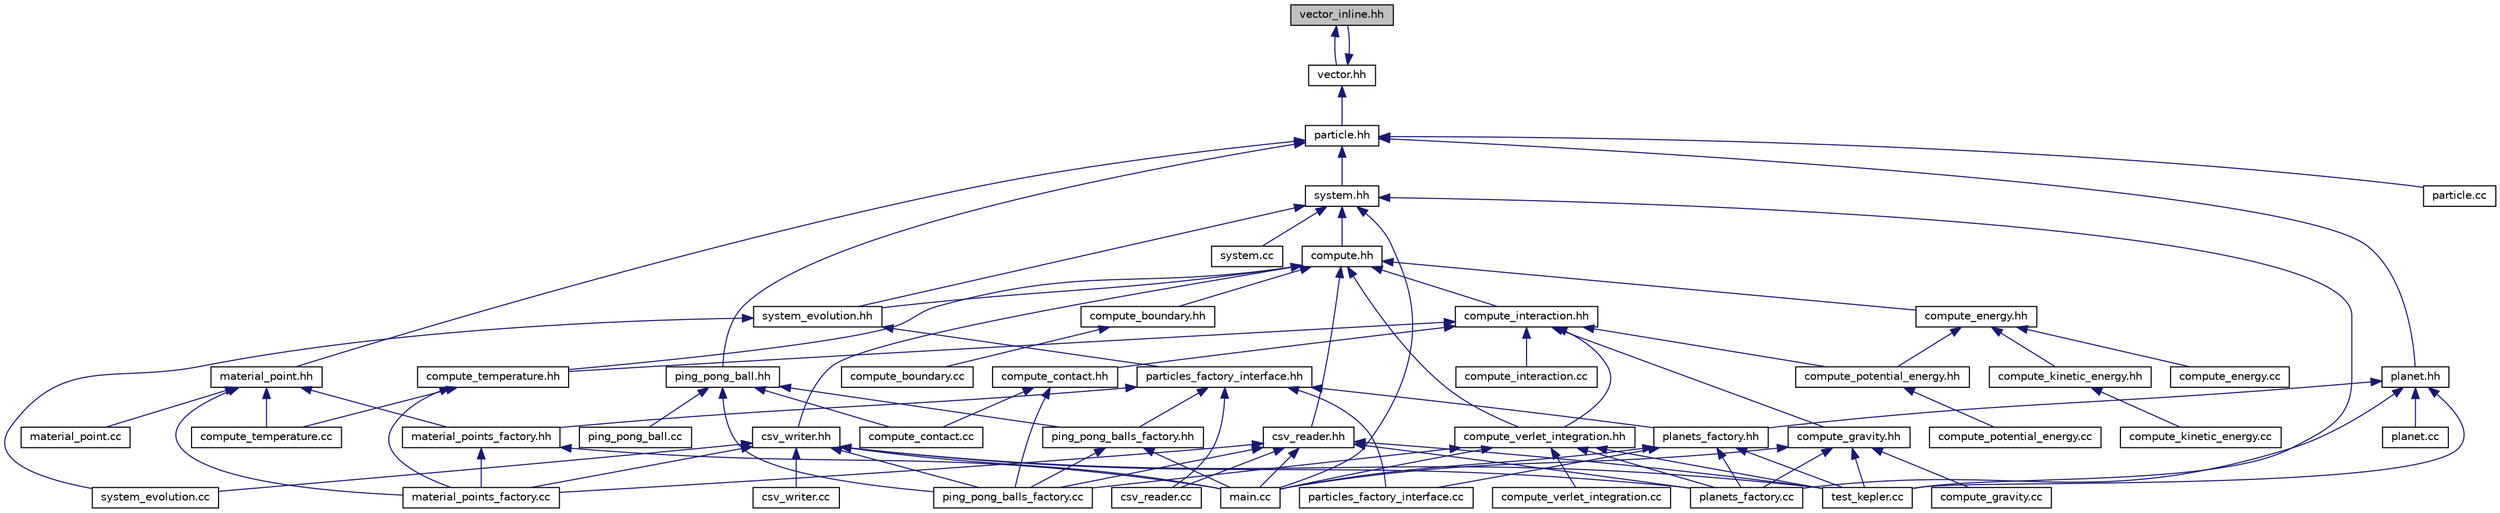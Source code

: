digraph "vector_inline.hh"
{
  edge [fontname="Helvetica",fontsize="10",labelfontname="Helvetica",labelfontsize="10"];
  node [fontname="Helvetica",fontsize="10",shape=record];
  Node6 [label="vector_inline.hh",height=0.2,width=0.4,color="black", fillcolor="grey75", style="filled", fontcolor="black"];
  Node6 -> Node7 [dir="back",color="midnightblue",fontsize="10",style="solid",fontname="Helvetica"];
  Node7 [label="vector.hh",height=0.2,width=0.4,color="black", fillcolor="white", style="filled",URL="$vector_8hh.html"];
  Node7 -> Node8 [dir="back",color="midnightblue",fontsize="10",style="solid",fontname="Helvetica"];
  Node8 [label="particle.hh",height=0.2,width=0.4,color="black", fillcolor="white", style="filled",URL="$particle_8hh.html"];
  Node8 -> Node9 [dir="back",color="midnightblue",fontsize="10",style="solid",fontname="Helvetica"];
  Node9 [label="system.hh",height=0.2,width=0.4,color="black", fillcolor="white", style="filled",URL="$system_8hh.html"];
  Node9 -> Node10 [dir="back",color="midnightblue",fontsize="10",style="solid",fontname="Helvetica"];
  Node10 [label="compute.hh",height=0.2,width=0.4,color="black", fillcolor="white", style="filled",URL="$compute_8hh.html"];
  Node10 -> Node11 [dir="back",color="midnightblue",fontsize="10",style="solid",fontname="Helvetica"];
  Node11 [label="compute_boundary.hh",height=0.2,width=0.4,color="black", fillcolor="white", style="filled",URL="$compute__boundary_8hh.html"];
  Node11 -> Node12 [dir="back",color="midnightblue",fontsize="10",style="solid",fontname="Helvetica"];
  Node12 [label="compute_boundary.cc",height=0.2,width=0.4,color="black", fillcolor="white", style="filled",URL="$compute__boundary_8cc.html"];
  Node10 -> Node13 [dir="back",color="midnightblue",fontsize="10",style="solid",fontname="Helvetica"];
  Node13 [label="compute_interaction.hh",height=0.2,width=0.4,color="black", fillcolor="white", style="filled",URL="$compute__interaction_8hh.html"];
  Node13 -> Node14 [dir="back",color="midnightblue",fontsize="10",style="solid",fontname="Helvetica"];
  Node14 [label="compute_contact.hh",height=0.2,width=0.4,color="black", fillcolor="white", style="filled",URL="$compute__contact_8hh.html"];
  Node14 -> Node15 [dir="back",color="midnightblue",fontsize="10",style="solid",fontname="Helvetica"];
  Node15 [label="compute_contact.cc",height=0.2,width=0.4,color="black", fillcolor="white", style="filled",URL="$compute__contact_8cc.html"];
  Node14 -> Node16 [dir="back",color="midnightblue",fontsize="10",style="solid",fontname="Helvetica"];
  Node16 [label="ping_pong_balls_factory.cc",height=0.2,width=0.4,color="black", fillcolor="white", style="filled",URL="$ping__pong__balls__factory_8cc.html"];
  Node13 -> Node17 [dir="back",color="midnightblue",fontsize="10",style="solid",fontname="Helvetica"];
  Node17 [label="compute_gravity.hh",height=0.2,width=0.4,color="black", fillcolor="white", style="filled",URL="$compute__gravity_8hh.html"];
  Node17 -> Node18 [dir="back",color="midnightblue",fontsize="10",style="solid",fontname="Helvetica"];
  Node18 [label="compute_gravity.cc",height=0.2,width=0.4,color="black", fillcolor="white", style="filled",URL="$compute__gravity_8cc.html"];
  Node17 -> Node19 [dir="back",color="midnightblue",fontsize="10",style="solid",fontname="Helvetica"];
  Node19 [label="main.cc",height=0.2,width=0.4,color="black", fillcolor="white", style="filled",URL="$main_8cc.html"];
  Node17 -> Node20 [dir="back",color="midnightblue",fontsize="10",style="solid",fontname="Helvetica"];
  Node20 [label="planets_factory.cc",height=0.2,width=0.4,color="black", fillcolor="white", style="filled",URL="$planets__factory_8cc.html"];
  Node17 -> Node21 [dir="back",color="midnightblue",fontsize="10",style="solid",fontname="Helvetica"];
  Node21 [label="test_kepler.cc",height=0.2,width=0.4,color="black", fillcolor="white", style="filled",URL="$test__kepler_8cc.html"];
  Node13 -> Node22 [dir="back",color="midnightblue",fontsize="10",style="solid",fontname="Helvetica"];
  Node22 [label="compute_interaction.cc",height=0.2,width=0.4,color="black", fillcolor="white", style="filled",URL="$compute__interaction_8cc.html"];
  Node13 -> Node23 [dir="back",color="midnightblue",fontsize="10",style="solid",fontname="Helvetica"];
  Node23 [label="compute_potential_energy.hh",height=0.2,width=0.4,color="black", fillcolor="white", style="filled",URL="$compute__potential__energy_8hh.html"];
  Node23 -> Node24 [dir="back",color="midnightblue",fontsize="10",style="solid",fontname="Helvetica"];
  Node24 [label="compute_potential_energy.cc",height=0.2,width=0.4,color="black", fillcolor="white", style="filled",URL="$compute__potential__energy_8cc.html"];
  Node13 -> Node25 [dir="back",color="midnightblue",fontsize="10",style="solid",fontname="Helvetica"];
  Node25 [label="compute_temperature.hh",height=0.2,width=0.4,color="black", fillcolor="white", style="filled",URL="$compute__temperature_8hh.html"];
  Node25 -> Node26 [dir="back",color="midnightblue",fontsize="10",style="solid",fontname="Helvetica"];
  Node26 [label="compute_temperature.cc",height=0.2,width=0.4,color="black", fillcolor="white", style="filled",URL="$compute__temperature_8cc.html"];
  Node25 -> Node27 [dir="back",color="midnightblue",fontsize="10",style="solid",fontname="Helvetica"];
  Node27 [label="material_points_factory.cc",height=0.2,width=0.4,color="black", fillcolor="white", style="filled",URL="$material__points__factory_8cc.html"];
  Node13 -> Node28 [dir="back",color="midnightblue",fontsize="10",style="solid",fontname="Helvetica"];
  Node28 [label="compute_verlet_integration.hh",height=0.2,width=0.4,color="black", fillcolor="white", style="filled",URL="$compute__verlet__integration_8hh.html"];
  Node28 -> Node29 [dir="back",color="midnightblue",fontsize="10",style="solid",fontname="Helvetica"];
  Node29 [label="compute_verlet_integration.cc",height=0.2,width=0.4,color="black", fillcolor="white", style="filled",URL="$compute__verlet__integration_8cc.html"];
  Node28 -> Node19 [dir="back",color="midnightblue",fontsize="10",style="solid",fontname="Helvetica"];
  Node28 -> Node16 [dir="back",color="midnightblue",fontsize="10",style="solid",fontname="Helvetica"];
  Node28 -> Node20 [dir="back",color="midnightblue",fontsize="10",style="solid",fontname="Helvetica"];
  Node28 -> Node21 [dir="back",color="midnightblue",fontsize="10",style="solid",fontname="Helvetica"];
  Node10 -> Node30 [dir="back",color="midnightblue",fontsize="10",style="solid",fontname="Helvetica"];
  Node30 [label="compute_energy.hh",height=0.2,width=0.4,color="black", fillcolor="white", style="filled",URL="$compute__energy_8hh.html"];
  Node30 -> Node31 [dir="back",color="midnightblue",fontsize="10",style="solid",fontname="Helvetica"];
  Node31 [label="compute_energy.cc",height=0.2,width=0.4,color="black", fillcolor="white", style="filled",URL="$compute__energy_8cc.html"];
  Node30 -> Node32 [dir="back",color="midnightblue",fontsize="10",style="solid",fontname="Helvetica"];
  Node32 [label="compute_kinetic_energy.hh",height=0.2,width=0.4,color="black", fillcolor="white", style="filled",URL="$compute__kinetic__energy_8hh.html"];
  Node32 -> Node33 [dir="back",color="midnightblue",fontsize="10",style="solid",fontname="Helvetica"];
  Node33 [label="compute_kinetic_energy.cc",height=0.2,width=0.4,color="black", fillcolor="white", style="filled",URL="$compute__kinetic__energy_8cc.html"];
  Node30 -> Node23 [dir="back",color="midnightblue",fontsize="10",style="solid",fontname="Helvetica"];
  Node10 -> Node25 [dir="back",color="midnightblue",fontsize="10",style="solid",fontname="Helvetica"];
  Node10 -> Node28 [dir="back",color="midnightblue",fontsize="10",style="solid",fontname="Helvetica"];
  Node10 -> Node34 [dir="back",color="midnightblue",fontsize="10",style="solid",fontname="Helvetica"];
  Node34 [label="csv_reader.hh",height=0.2,width=0.4,color="black", fillcolor="white", style="filled",URL="$csv__reader_8hh.html"];
  Node34 -> Node35 [dir="back",color="midnightblue",fontsize="10",style="solid",fontname="Helvetica"];
  Node35 [label="csv_reader.cc",height=0.2,width=0.4,color="black", fillcolor="white", style="filled",URL="$csv__reader_8cc.html"];
  Node34 -> Node19 [dir="back",color="midnightblue",fontsize="10",style="solid",fontname="Helvetica"];
  Node34 -> Node27 [dir="back",color="midnightblue",fontsize="10",style="solid",fontname="Helvetica"];
  Node34 -> Node16 [dir="back",color="midnightblue",fontsize="10",style="solid",fontname="Helvetica"];
  Node34 -> Node20 [dir="back",color="midnightblue",fontsize="10",style="solid",fontname="Helvetica"];
  Node34 -> Node21 [dir="back",color="midnightblue",fontsize="10",style="solid",fontname="Helvetica"];
  Node10 -> Node36 [dir="back",color="midnightblue",fontsize="10",style="solid",fontname="Helvetica"];
  Node36 [label="system_evolution.hh",height=0.2,width=0.4,color="black", fillcolor="white", style="filled",URL="$system__evolution_8hh.html"];
  Node36 -> Node37 [dir="back",color="midnightblue",fontsize="10",style="solid",fontname="Helvetica"];
  Node37 [label="particles_factory_interface.hh",height=0.2,width=0.4,color="black", fillcolor="white", style="filled",URL="$particles__factory__interface_8hh.html"];
  Node37 -> Node35 [dir="back",color="midnightblue",fontsize="10",style="solid",fontname="Helvetica"];
  Node37 -> Node38 [dir="back",color="midnightblue",fontsize="10",style="solid",fontname="Helvetica"];
  Node38 [label="ping_pong_balls_factory.hh",height=0.2,width=0.4,color="black", fillcolor="white", style="filled",URL="$ping__pong__balls__factory_8hh.html"];
  Node38 -> Node19 [dir="back",color="midnightblue",fontsize="10",style="solid",fontname="Helvetica"];
  Node38 -> Node16 [dir="back",color="midnightblue",fontsize="10",style="solid",fontname="Helvetica"];
  Node37 -> Node39 [dir="back",color="midnightblue",fontsize="10",style="solid",fontname="Helvetica"];
  Node39 [label="material_points_factory.hh",height=0.2,width=0.4,color="black", fillcolor="white", style="filled",URL="$material__points__factory_8hh.html"];
  Node39 -> Node19 [dir="back",color="midnightblue",fontsize="10",style="solid",fontname="Helvetica"];
  Node39 -> Node27 [dir="back",color="midnightblue",fontsize="10",style="solid",fontname="Helvetica"];
  Node37 -> Node40 [dir="back",color="midnightblue",fontsize="10",style="solid",fontname="Helvetica"];
  Node40 [label="planets_factory.hh",height=0.2,width=0.4,color="black", fillcolor="white", style="filled",URL="$planets__factory_8hh.html"];
  Node40 -> Node19 [dir="back",color="midnightblue",fontsize="10",style="solid",fontname="Helvetica"];
  Node40 -> Node41 [dir="back",color="midnightblue",fontsize="10",style="solid",fontname="Helvetica"];
  Node41 [label="particles_factory_interface.cc",height=0.2,width=0.4,color="black", fillcolor="white", style="filled",URL="$particles__factory__interface_8cc.html"];
  Node40 -> Node20 [dir="back",color="midnightblue",fontsize="10",style="solid",fontname="Helvetica"];
  Node40 -> Node21 [dir="back",color="midnightblue",fontsize="10",style="solid",fontname="Helvetica"];
  Node37 -> Node41 [dir="back",color="midnightblue",fontsize="10",style="solid",fontname="Helvetica"];
  Node36 -> Node42 [dir="back",color="midnightblue",fontsize="10",style="solid",fontname="Helvetica"];
  Node42 [label="system_evolution.cc",height=0.2,width=0.4,color="black", fillcolor="white", style="filled",URL="$system__evolution_8cc.html"];
  Node10 -> Node43 [dir="back",color="midnightblue",fontsize="10",style="solid",fontname="Helvetica"];
  Node43 [label="csv_writer.hh",height=0.2,width=0.4,color="black", fillcolor="white", style="filled",URL="$csv__writer_8hh.html"];
  Node43 -> Node44 [dir="back",color="midnightblue",fontsize="10",style="solid",fontname="Helvetica"];
  Node44 [label="csv_writer.cc",height=0.2,width=0.4,color="black", fillcolor="white", style="filled",URL="$csv__writer_8cc.html"];
  Node43 -> Node19 [dir="back",color="midnightblue",fontsize="10",style="solid",fontname="Helvetica"];
  Node43 -> Node27 [dir="back",color="midnightblue",fontsize="10",style="solid",fontname="Helvetica"];
  Node43 -> Node16 [dir="back",color="midnightblue",fontsize="10",style="solid",fontname="Helvetica"];
  Node43 -> Node20 [dir="back",color="midnightblue",fontsize="10",style="solid",fontname="Helvetica"];
  Node43 -> Node42 [dir="back",color="midnightblue",fontsize="10",style="solid",fontname="Helvetica"];
  Node43 -> Node21 [dir="back",color="midnightblue",fontsize="10",style="solid",fontname="Helvetica"];
  Node9 -> Node36 [dir="back",color="midnightblue",fontsize="10",style="solid",fontname="Helvetica"];
  Node9 -> Node19 [dir="back",color="midnightblue",fontsize="10",style="solid",fontname="Helvetica"];
  Node9 -> Node45 [dir="back",color="midnightblue",fontsize="10",style="solid",fontname="Helvetica"];
  Node45 [label="system.cc",height=0.2,width=0.4,color="black", fillcolor="white", style="filled",URL="$system_8cc.html"];
  Node9 -> Node21 [dir="back",color="midnightblue",fontsize="10",style="solid",fontname="Helvetica"];
  Node8 -> Node46 [dir="back",color="midnightblue",fontsize="10",style="solid",fontname="Helvetica"];
  Node46 [label="ping_pong_ball.hh",height=0.2,width=0.4,color="black", fillcolor="white", style="filled",URL="$ping__pong__ball_8hh.html"];
  Node46 -> Node15 [dir="back",color="midnightblue",fontsize="10",style="solid",fontname="Helvetica"];
  Node46 -> Node38 [dir="back",color="midnightblue",fontsize="10",style="solid",fontname="Helvetica"];
  Node46 -> Node47 [dir="back",color="midnightblue",fontsize="10",style="solid",fontname="Helvetica"];
  Node47 [label="ping_pong_ball.cc",height=0.2,width=0.4,color="black", fillcolor="white", style="filled",URL="$ping__pong__ball_8cc.html"];
  Node46 -> Node16 [dir="back",color="midnightblue",fontsize="10",style="solid",fontname="Helvetica"];
  Node8 -> Node48 [dir="back",color="midnightblue",fontsize="10",style="solid",fontname="Helvetica"];
  Node48 [label="material_point.hh",height=0.2,width=0.4,color="black", fillcolor="white", style="filled",URL="$material__point_8hh.html"];
  Node48 -> Node26 [dir="back",color="midnightblue",fontsize="10",style="solid",fontname="Helvetica"];
  Node48 -> Node39 [dir="back",color="midnightblue",fontsize="10",style="solid",fontname="Helvetica"];
  Node48 -> Node49 [dir="back",color="midnightblue",fontsize="10",style="solid",fontname="Helvetica"];
  Node49 [label="material_point.cc",height=0.2,width=0.4,color="black", fillcolor="white", style="filled",URL="$material__point_8cc.html"];
  Node48 -> Node27 [dir="back",color="midnightblue",fontsize="10",style="solid",fontname="Helvetica"];
  Node8 -> Node50 [dir="back",color="midnightblue",fontsize="10",style="solid",fontname="Helvetica"];
  Node50 [label="planet.hh",height=0.2,width=0.4,color="black", fillcolor="white", style="filled",URL="$planet_8hh.html"];
  Node50 -> Node40 [dir="back",color="midnightblue",fontsize="10",style="solid",fontname="Helvetica"];
  Node50 -> Node51 [dir="back",color="midnightblue",fontsize="10",style="solid",fontname="Helvetica"];
  Node51 [label="planet.cc",height=0.2,width=0.4,color="black", fillcolor="white", style="filled",URL="$planet_8cc.html"];
  Node50 -> Node20 [dir="back",color="midnightblue",fontsize="10",style="solid",fontname="Helvetica"];
  Node50 -> Node21 [dir="back",color="midnightblue",fontsize="10",style="solid",fontname="Helvetica"];
  Node8 -> Node52 [dir="back",color="midnightblue",fontsize="10",style="solid",fontname="Helvetica"];
  Node52 [label="particle.cc",height=0.2,width=0.4,color="black", fillcolor="white", style="filled",URL="$particle_8cc.html"];
  Node7 -> Node6 [dir="back",color="midnightblue",fontsize="10",style="solid",fontname="Helvetica"];
}
